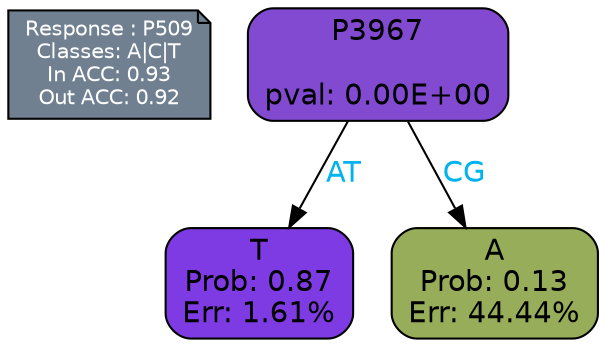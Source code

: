 digraph Tree {
node [shape=box, style="filled, rounded", color="black", fontname=helvetica] ;
graph [ranksep=equally, splines=polylines, bgcolor=transparent, dpi=600] ;
edge [fontname=helvetica] ;
LEGEND [label="Response : P509
Classes: A|C|T
In ACC: 0.93
Out ACC: 0.92
",shape=note,align=left,style=filled,fillcolor="slategray",fontcolor="white",fontsize=10];1 [label="P3967

pval: 0.00E+00", fillcolor="#824ad1"] ;
2 [label="T
Prob: 0.87
Err: 1.61%", fillcolor="#7f3be3"] ;
3 [label="A
Prob: 0.13
Err: 44.44%", fillcolor="#98ad59"] ;
1 -> 2 [label="AT",fontcolor=deepskyblue2] ;
1 -> 3 [label="CG",fontcolor=deepskyblue2] ;
{rank = same; 2;3;}{rank = same; LEGEND;1;}}